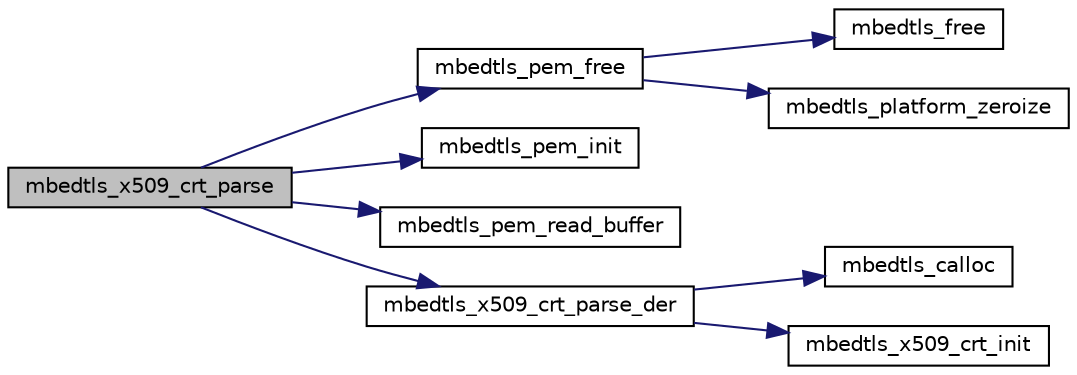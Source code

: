 digraph "mbedtls_x509_crt_parse"
{
 // LATEX_PDF_SIZE
  edge [fontname="Helvetica",fontsize="10",labelfontname="Helvetica",labelfontsize="10"];
  node [fontname="Helvetica",fontsize="10",shape=record];
  rankdir="LR";
  Node1 [label="mbedtls_x509_crt_parse",height=0.2,width=0.4,color="black", fillcolor="grey75", style="filled", fontcolor="black",tooltip="Parse one DER-encoded or one or more concatenated PEM-encoded certificates and add them to the chaine..."];
  Node1 -> Node2 [color="midnightblue",fontsize="10",style="solid",fontname="Helvetica"];
  Node2 [label="mbedtls_pem_free",height=0.2,width=0.4,color="black", fillcolor="white", style="filled",URL="$d5/d32/pem_8c.html#a84ba36e8321d38064d78f29a97d7014c",tooltip="PEM context memory freeing."];
  Node2 -> Node3 [color="midnightblue",fontsize="10",style="solid",fontname="Helvetica"];
  Node3 [label="mbedtls_free",height=0.2,width=0.4,color="black", fillcolor="white", style="filled",URL="$dc/d3f/platform_8c.html#a5aeffbc9179142d77ef35d3266d5fc4d",tooltip=" "];
  Node2 -> Node4 [color="midnightblue",fontsize="10",style="solid",fontname="Helvetica"];
  Node4 [label="mbedtls_platform_zeroize",height=0.2,width=0.4,color="black", fillcolor="white", style="filled",URL="$dd/dde/platform__util_8c.html#aa4e36b2c1c58d8ad89e1e11b6ebea2d9",tooltip="Securely zeroize a buffer."];
  Node1 -> Node5 [color="midnightblue",fontsize="10",style="solid",fontname="Helvetica"];
  Node5 [label="mbedtls_pem_init",height=0.2,width=0.4,color="black", fillcolor="white", style="filled",URL="$d5/d32/pem_8c.html#a0421a5ec66a7efca0b6868ae72551d47",tooltip="PEM context setup."];
  Node1 -> Node6 [color="midnightblue",fontsize="10",style="solid",fontname="Helvetica"];
  Node6 [label="mbedtls_pem_read_buffer",height=0.2,width=0.4,color="black", fillcolor="white", style="filled",URL="$d5/d32/pem_8c.html#a4ba4a0490a5edf5ca2055b8385863c39",tooltip="Read a buffer for PEM information and store the resulting data into the specified context buffers."];
  Node1 -> Node7 [color="midnightblue",fontsize="10",style="solid",fontname="Helvetica"];
  Node7 [label="mbedtls_x509_crt_parse_der",height=0.2,width=0.4,color="black", fillcolor="white", style="filled",URL="$da/dc4/group__x509__module.html#ga003c2483a2691e025641fa9d68d4a96a",tooltip="Parse a single DER formatted certificate and add it to the chained list."];
  Node7 -> Node8 [color="midnightblue",fontsize="10",style="solid",fontname="Helvetica"];
  Node8 [label="mbedtls_calloc",height=0.2,width=0.4,color="black", fillcolor="white", style="filled",URL="$dc/d3f/platform_8c.html#a065dcb25fe2c4492a910bec761400ebe",tooltip=" "];
  Node7 -> Node9 [color="midnightblue",fontsize="10",style="solid",fontname="Helvetica"];
  Node9 [label="mbedtls_x509_crt_init",height=0.2,width=0.4,color="black", fillcolor="white", style="filled",URL="$da/dc4/group__x509__module.html#ga016dd06bc770e77b84005f305df20ed1",tooltip="Initialize a certificate (chain)"];
}

